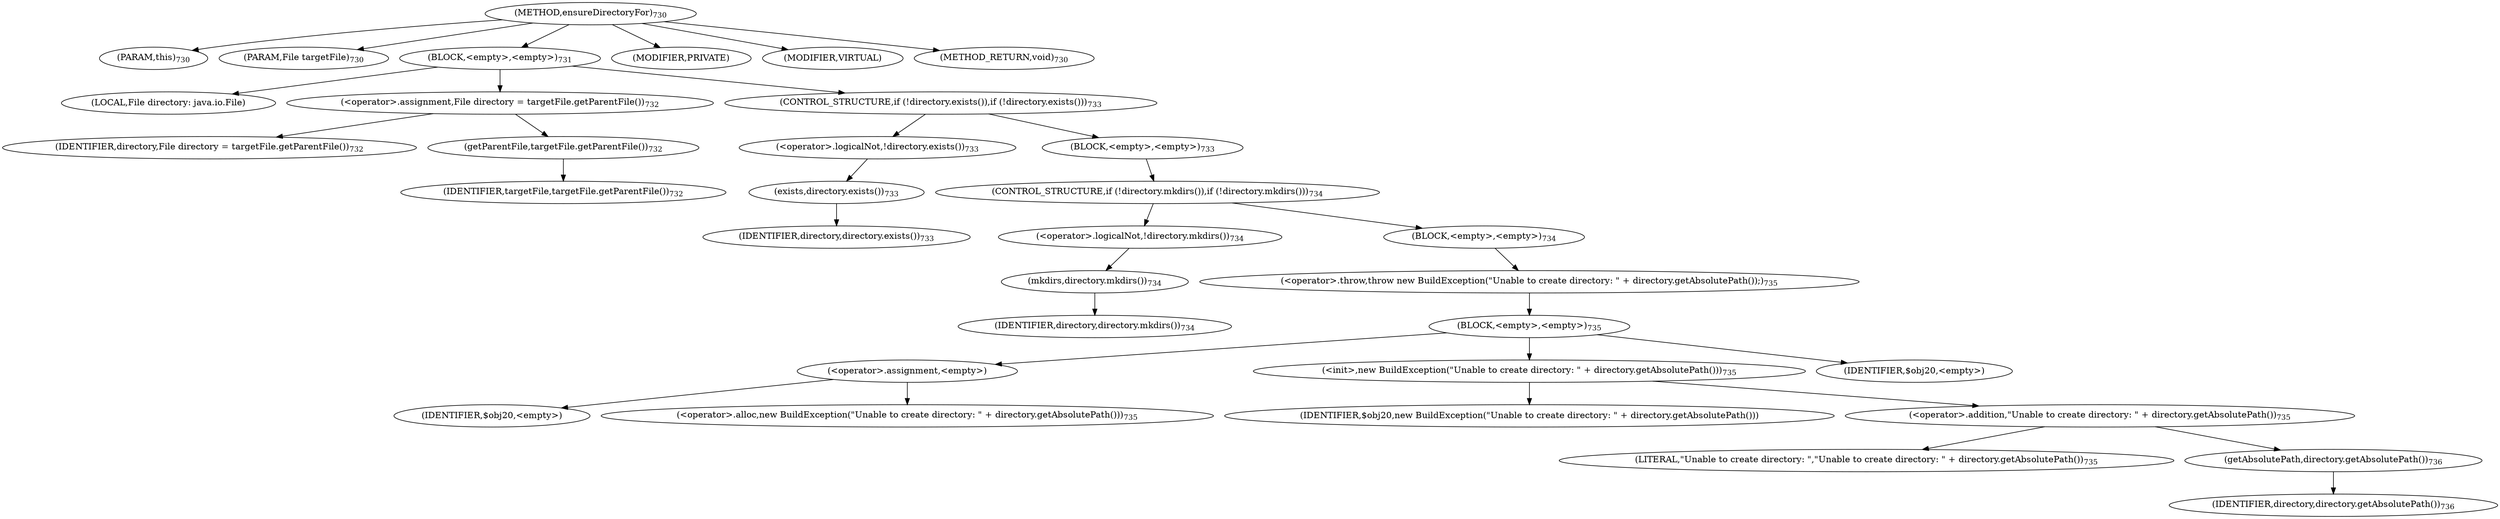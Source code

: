 digraph "ensureDirectoryFor" {  
"1679" [label = <(METHOD,ensureDirectoryFor)<SUB>730</SUB>> ]
"1680" [label = <(PARAM,this)<SUB>730</SUB>> ]
"1681" [label = <(PARAM,File targetFile)<SUB>730</SUB>> ]
"1682" [label = <(BLOCK,&lt;empty&gt;,&lt;empty&gt;)<SUB>731</SUB>> ]
"1683" [label = <(LOCAL,File directory: java.io.File)> ]
"1684" [label = <(&lt;operator&gt;.assignment,File directory = targetFile.getParentFile())<SUB>732</SUB>> ]
"1685" [label = <(IDENTIFIER,directory,File directory = targetFile.getParentFile())<SUB>732</SUB>> ]
"1686" [label = <(getParentFile,targetFile.getParentFile())<SUB>732</SUB>> ]
"1687" [label = <(IDENTIFIER,targetFile,targetFile.getParentFile())<SUB>732</SUB>> ]
"1688" [label = <(CONTROL_STRUCTURE,if (!directory.exists()),if (!directory.exists()))<SUB>733</SUB>> ]
"1689" [label = <(&lt;operator&gt;.logicalNot,!directory.exists())<SUB>733</SUB>> ]
"1690" [label = <(exists,directory.exists())<SUB>733</SUB>> ]
"1691" [label = <(IDENTIFIER,directory,directory.exists())<SUB>733</SUB>> ]
"1692" [label = <(BLOCK,&lt;empty&gt;,&lt;empty&gt;)<SUB>733</SUB>> ]
"1693" [label = <(CONTROL_STRUCTURE,if (!directory.mkdirs()),if (!directory.mkdirs()))<SUB>734</SUB>> ]
"1694" [label = <(&lt;operator&gt;.logicalNot,!directory.mkdirs())<SUB>734</SUB>> ]
"1695" [label = <(mkdirs,directory.mkdirs())<SUB>734</SUB>> ]
"1696" [label = <(IDENTIFIER,directory,directory.mkdirs())<SUB>734</SUB>> ]
"1697" [label = <(BLOCK,&lt;empty&gt;,&lt;empty&gt;)<SUB>734</SUB>> ]
"1698" [label = <(&lt;operator&gt;.throw,throw new BuildException(&quot;Unable to create directory: &quot; + directory.getAbsolutePath());)<SUB>735</SUB>> ]
"1699" [label = <(BLOCK,&lt;empty&gt;,&lt;empty&gt;)<SUB>735</SUB>> ]
"1700" [label = <(&lt;operator&gt;.assignment,&lt;empty&gt;)> ]
"1701" [label = <(IDENTIFIER,$obj20,&lt;empty&gt;)> ]
"1702" [label = <(&lt;operator&gt;.alloc,new BuildException(&quot;Unable to create directory: &quot; + directory.getAbsolutePath()))<SUB>735</SUB>> ]
"1703" [label = <(&lt;init&gt;,new BuildException(&quot;Unable to create directory: &quot; + directory.getAbsolutePath()))<SUB>735</SUB>> ]
"1704" [label = <(IDENTIFIER,$obj20,new BuildException(&quot;Unable to create directory: &quot; + directory.getAbsolutePath()))> ]
"1705" [label = <(&lt;operator&gt;.addition,&quot;Unable to create directory: &quot; + directory.getAbsolutePath())<SUB>735</SUB>> ]
"1706" [label = <(LITERAL,&quot;Unable to create directory: &quot;,&quot;Unable to create directory: &quot; + directory.getAbsolutePath())<SUB>735</SUB>> ]
"1707" [label = <(getAbsolutePath,directory.getAbsolutePath())<SUB>736</SUB>> ]
"1708" [label = <(IDENTIFIER,directory,directory.getAbsolutePath())<SUB>736</SUB>> ]
"1709" [label = <(IDENTIFIER,$obj20,&lt;empty&gt;)> ]
"1710" [label = <(MODIFIER,PRIVATE)> ]
"1711" [label = <(MODIFIER,VIRTUAL)> ]
"1712" [label = <(METHOD_RETURN,void)<SUB>730</SUB>> ]
  "1679" -> "1680" 
  "1679" -> "1681" 
  "1679" -> "1682" 
  "1679" -> "1710" 
  "1679" -> "1711" 
  "1679" -> "1712" 
  "1682" -> "1683" 
  "1682" -> "1684" 
  "1682" -> "1688" 
  "1684" -> "1685" 
  "1684" -> "1686" 
  "1686" -> "1687" 
  "1688" -> "1689" 
  "1688" -> "1692" 
  "1689" -> "1690" 
  "1690" -> "1691" 
  "1692" -> "1693" 
  "1693" -> "1694" 
  "1693" -> "1697" 
  "1694" -> "1695" 
  "1695" -> "1696" 
  "1697" -> "1698" 
  "1698" -> "1699" 
  "1699" -> "1700" 
  "1699" -> "1703" 
  "1699" -> "1709" 
  "1700" -> "1701" 
  "1700" -> "1702" 
  "1703" -> "1704" 
  "1703" -> "1705" 
  "1705" -> "1706" 
  "1705" -> "1707" 
  "1707" -> "1708" 
}
